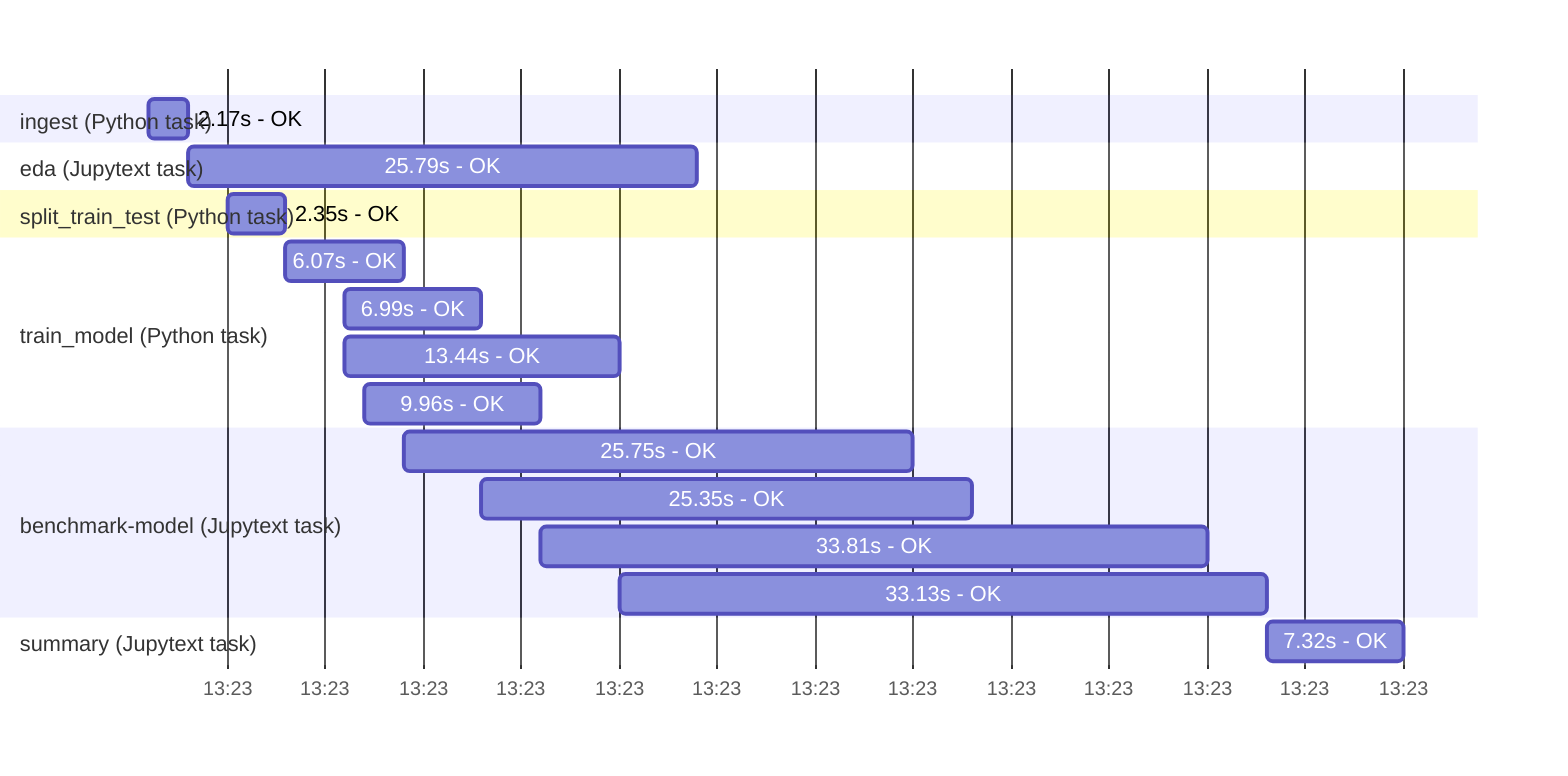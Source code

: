 gantt
    %% Mermaid input file for drawing Gantt chart of runlog runtimes
    %% See https://mermaid-js.github.io/mermaid/#/gantt
    %%
    axisFormat %H:%M
    %%
    %% Give timestamps as unix timestamps (ms)
    dateFormat x
    %%
    section ingest (Python task)
    2.17s - OK : , 1689834901 , 1689834903 
    section eda (Jupytext task)
    25.79s - OK : , 1689834903 , 1689834929 
    section split_train_test (Python task)
    2.35s - OK : , 1689834905 , 1689834908 
    section train_model (Python task)
    6.07s - OK : , 1689834908 , 1689834914 
    section train_model (Python task)
    6.99s - OK : , 1689834911 , 1689834918 
    section train_model (Python task)
    13.44s - OK : , 1689834911 , 1689834925 
    section train_model (Python task)
    9.96s - OK : , 1689834912 , 1689834921 
    section benchmark-model (Jupytext task)
    25.75s - OK : , 1689834914 , 1689834940 
    section benchmark-model (Jupytext task)
    25.35s - OK : , 1689834918 , 1689834943 
    section benchmark-model (Jupytext task)
    33.81s - OK : , 1689834921 , 1689834955 
    section benchmark-model (Jupytext task)
    33.13s - OK : , 1689834925 , 1689834958 
    section summary (Jupytext task)
    7.32s - OK : , 1689834958 , 1689834965